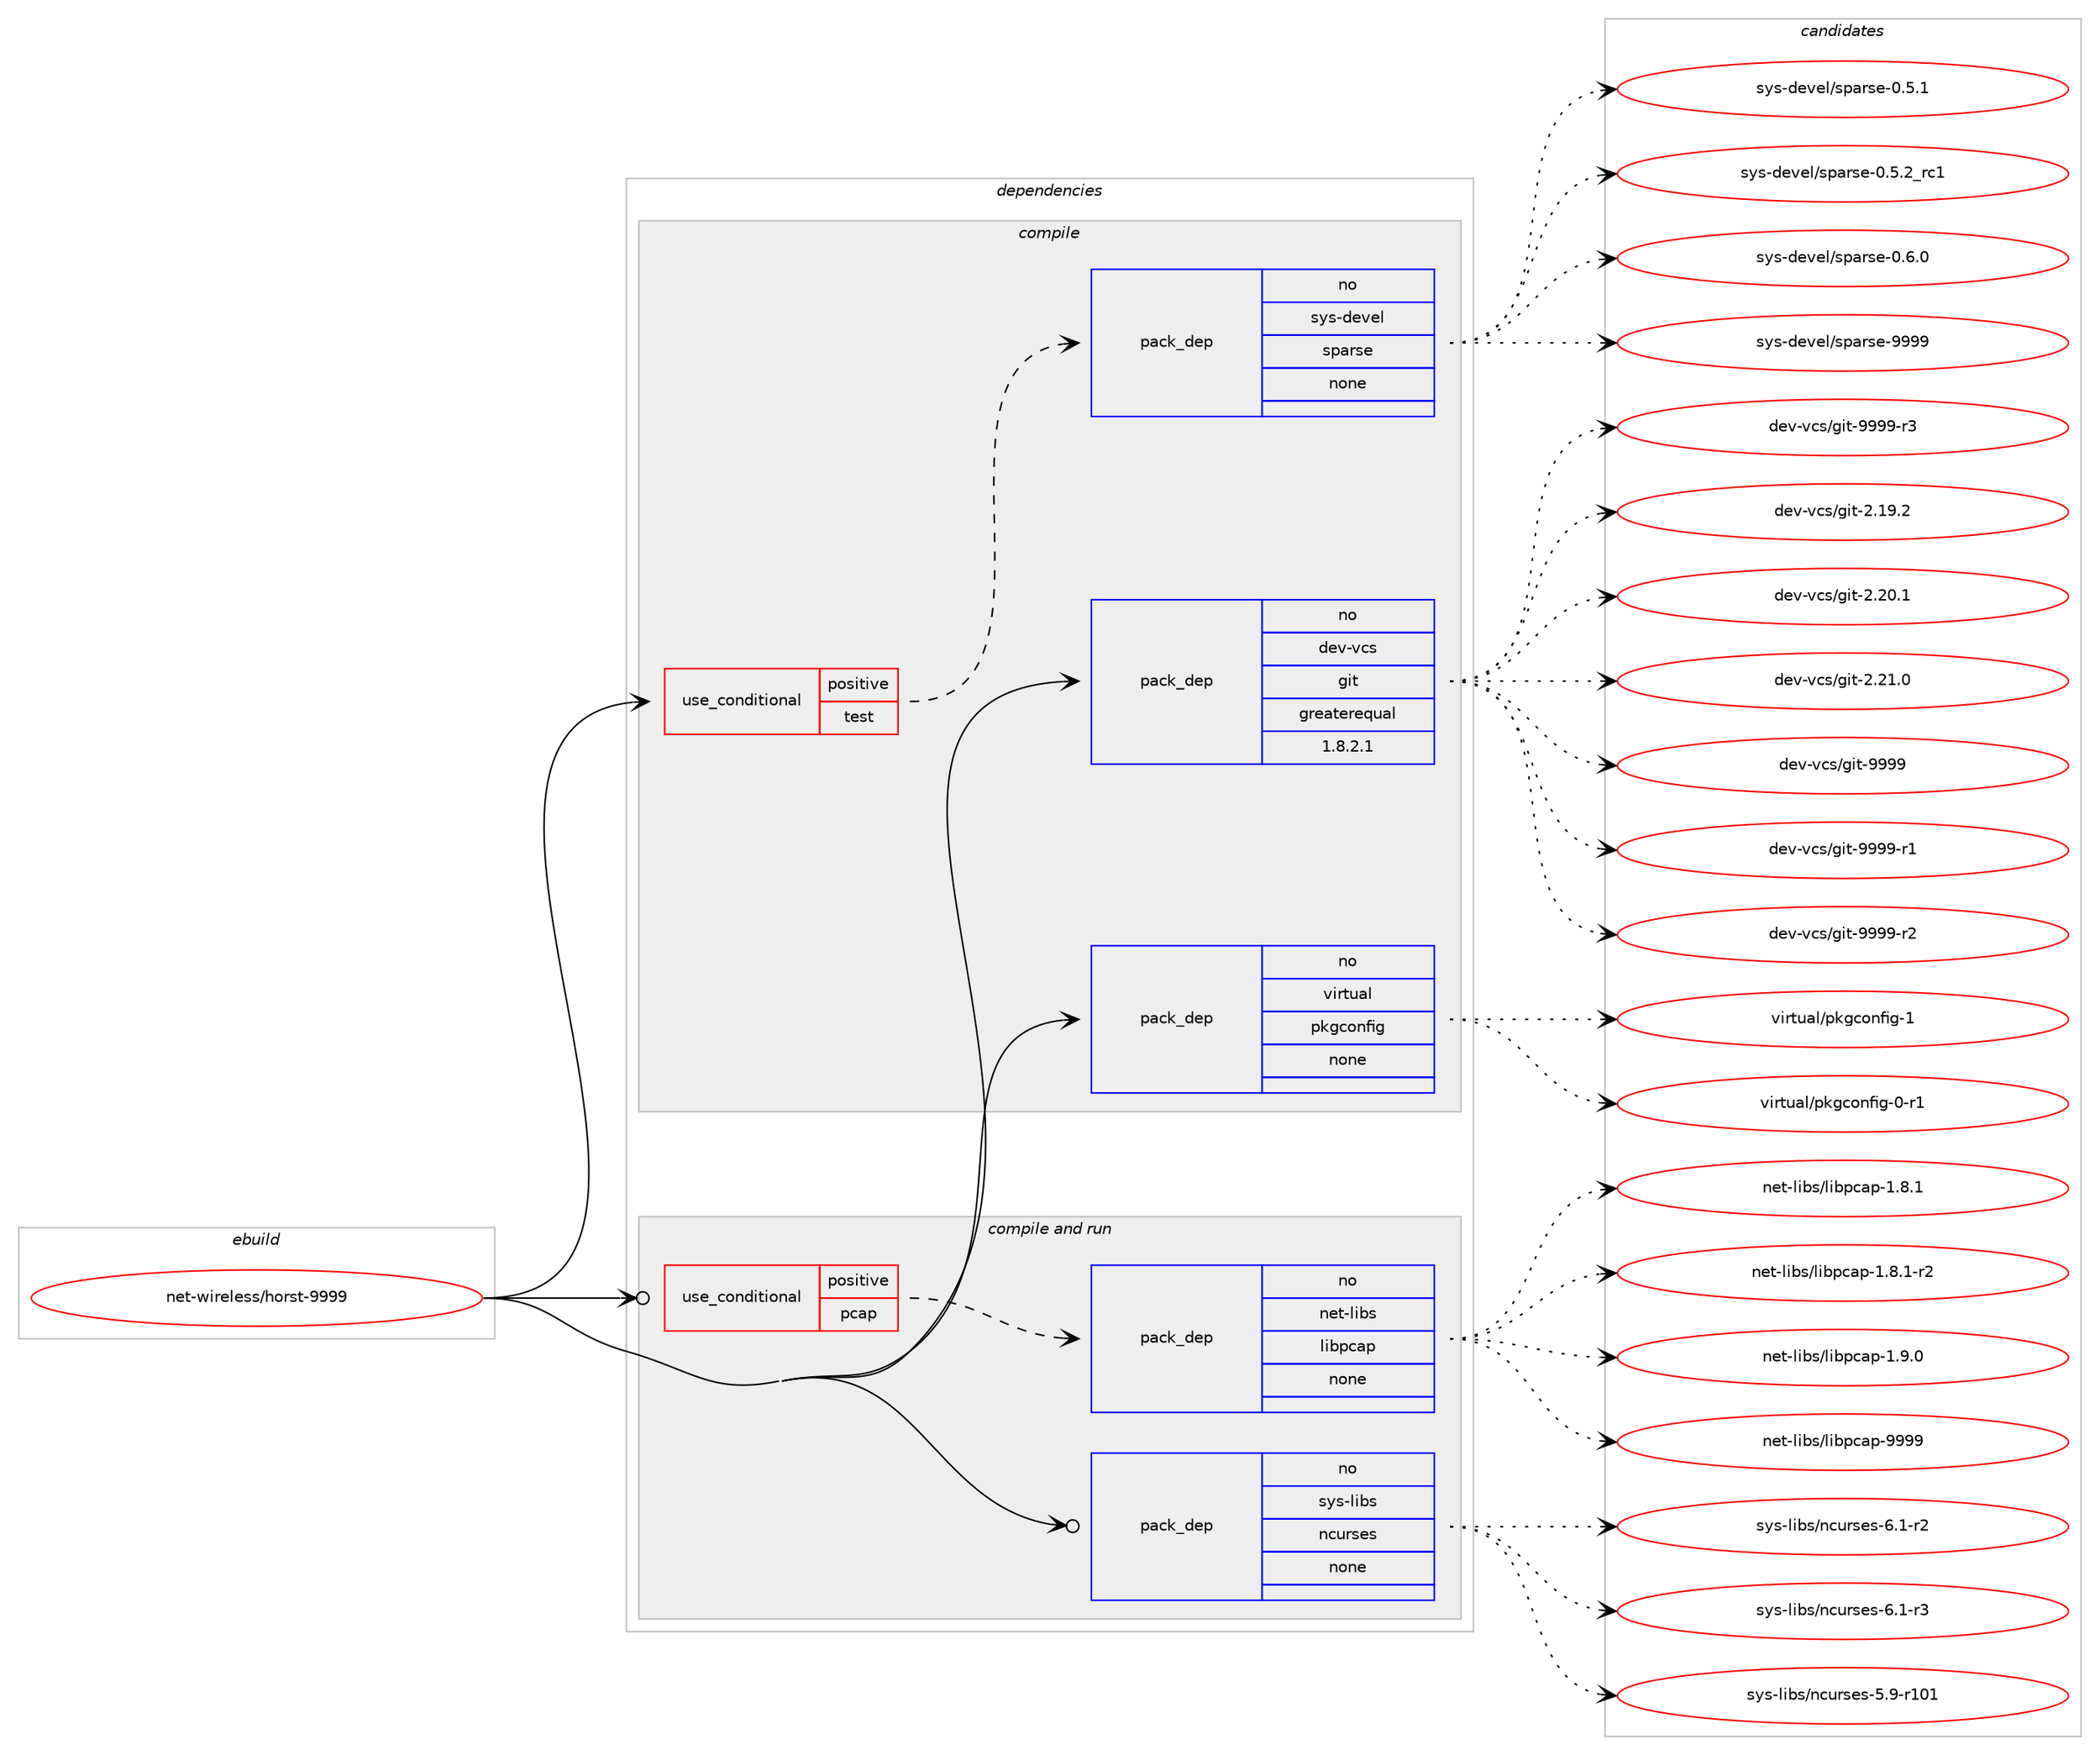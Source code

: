 digraph prolog {

# *************
# Graph options
# *************

newrank=true;
concentrate=true;
compound=true;
graph [rankdir=LR,fontname=Helvetica,fontsize=10,ranksep=1.5];#, ranksep=2.5, nodesep=0.2];
edge  [arrowhead=vee];
node  [fontname=Helvetica,fontsize=10];

# **********
# The ebuild
# **********

subgraph cluster_leftcol {
color=gray;
rank=same;
label=<<i>ebuild</i>>;
id [label="net-wireless/horst-9999", color=red, width=4, href="../net-wireless/horst-9999.svg"];
}

# ****************
# The dependencies
# ****************

subgraph cluster_midcol {
color=gray;
label=<<i>dependencies</i>>;
subgraph cluster_compile {
fillcolor="#eeeeee";
style=filled;
label=<<i>compile</i>>;
subgraph cond451358 {
dependency1680621 [label=<<TABLE BORDER="0" CELLBORDER="1" CELLSPACING="0" CELLPADDING="4"><TR><TD ROWSPAN="3" CELLPADDING="10">use_conditional</TD></TR><TR><TD>positive</TD></TR><TR><TD>test</TD></TR></TABLE>>, shape=none, color=red];
subgraph pack1201759 {
dependency1680622 [label=<<TABLE BORDER="0" CELLBORDER="1" CELLSPACING="0" CELLPADDING="4" WIDTH="220"><TR><TD ROWSPAN="6" CELLPADDING="30">pack_dep</TD></TR><TR><TD WIDTH="110">no</TD></TR><TR><TD>sys-devel</TD></TR><TR><TD>sparse</TD></TR><TR><TD>none</TD></TR><TR><TD></TD></TR></TABLE>>, shape=none, color=blue];
}
dependency1680621:e -> dependency1680622:w [weight=20,style="dashed",arrowhead="vee"];
}
id:e -> dependency1680621:w [weight=20,style="solid",arrowhead="vee"];
subgraph pack1201760 {
dependency1680623 [label=<<TABLE BORDER="0" CELLBORDER="1" CELLSPACING="0" CELLPADDING="4" WIDTH="220"><TR><TD ROWSPAN="6" CELLPADDING="30">pack_dep</TD></TR><TR><TD WIDTH="110">no</TD></TR><TR><TD>dev-vcs</TD></TR><TR><TD>git</TD></TR><TR><TD>greaterequal</TD></TR><TR><TD>1.8.2.1</TD></TR></TABLE>>, shape=none, color=blue];
}
id:e -> dependency1680623:w [weight=20,style="solid",arrowhead="vee"];
subgraph pack1201761 {
dependency1680624 [label=<<TABLE BORDER="0" CELLBORDER="1" CELLSPACING="0" CELLPADDING="4" WIDTH="220"><TR><TD ROWSPAN="6" CELLPADDING="30">pack_dep</TD></TR><TR><TD WIDTH="110">no</TD></TR><TR><TD>virtual</TD></TR><TR><TD>pkgconfig</TD></TR><TR><TD>none</TD></TR><TR><TD></TD></TR></TABLE>>, shape=none, color=blue];
}
id:e -> dependency1680624:w [weight=20,style="solid",arrowhead="vee"];
}
subgraph cluster_compileandrun {
fillcolor="#eeeeee";
style=filled;
label=<<i>compile and run</i>>;
subgraph cond451359 {
dependency1680625 [label=<<TABLE BORDER="0" CELLBORDER="1" CELLSPACING="0" CELLPADDING="4"><TR><TD ROWSPAN="3" CELLPADDING="10">use_conditional</TD></TR><TR><TD>positive</TD></TR><TR><TD>pcap</TD></TR></TABLE>>, shape=none, color=red];
subgraph pack1201762 {
dependency1680626 [label=<<TABLE BORDER="0" CELLBORDER="1" CELLSPACING="0" CELLPADDING="4" WIDTH="220"><TR><TD ROWSPAN="6" CELLPADDING="30">pack_dep</TD></TR><TR><TD WIDTH="110">no</TD></TR><TR><TD>net-libs</TD></TR><TR><TD>libpcap</TD></TR><TR><TD>none</TD></TR><TR><TD></TD></TR></TABLE>>, shape=none, color=blue];
}
dependency1680625:e -> dependency1680626:w [weight=20,style="dashed",arrowhead="vee"];
}
id:e -> dependency1680625:w [weight=20,style="solid",arrowhead="odotvee"];
subgraph pack1201763 {
dependency1680627 [label=<<TABLE BORDER="0" CELLBORDER="1" CELLSPACING="0" CELLPADDING="4" WIDTH="220"><TR><TD ROWSPAN="6" CELLPADDING="30">pack_dep</TD></TR><TR><TD WIDTH="110">no</TD></TR><TR><TD>sys-libs</TD></TR><TR><TD>ncurses</TD></TR><TR><TD>none</TD></TR><TR><TD></TD></TR></TABLE>>, shape=none, color=blue];
}
id:e -> dependency1680627:w [weight=20,style="solid",arrowhead="odotvee"];
}
subgraph cluster_run {
fillcolor="#eeeeee";
style=filled;
label=<<i>run</i>>;
}
}

# **************
# The candidates
# **************

subgraph cluster_choices {
rank=same;
color=gray;
label=<<i>candidates</i>>;

subgraph choice1201759 {
color=black;
nodesep=1;
choice115121115451001011181011084711511297114115101454846534649 [label="sys-devel/sparse-0.5.1", color=red, width=4,href="../sys-devel/sparse-0.5.1.svg"];
choice115121115451001011181011084711511297114115101454846534650951149949 [label="sys-devel/sparse-0.5.2_rc1", color=red, width=4,href="../sys-devel/sparse-0.5.2_rc1.svg"];
choice115121115451001011181011084711511297114115101454846544648 [label="sys-devel/sparse-0.6.0", color=red, width=4,href="../sys-devel/sparse-0.6.0.svg"];
choice1151211154510010111810110847115112971141151014557575757 [label="sys-devel/sparse-9999", color=red, width=4,href="../sys-devel/sparse-9999.svg"];
dependency1680622:e -> choice115121115451001011181011084711511297114115101454846534649:w [style=dotted,weight="100"];
dependency1680622:e -> choice115121115451001011181011084711511297114115101454846534650951149949:w [style=dotted,weight="100"];
dependency1680622:e -> choice115121115451001011181011084711511297114115101454846544648:w [style=dotted,weight="100"];
dependency1680622:e -> choice1151211154510010111810110847115112971141151014557575757:w [style=dotted,weight="100"];
}
subgraph choice1201760 {
color=black;
nodesep=1;
choice10010111845118991154710310511645504649574650 [label="dev-vcs/git-2.19.2", color=red, width=4,href="../dev-vcs/git-2.19.2.svg"];
choice10010111845118991154710310511645504650484649 [label="dev-vcs/git-2.20.1", color=red, width=4,href="../dev-vcs/git-2.20.1.svg"];
choice10010111845118991154710310511645504650494648 [label="dev-vcs/git-2.21.0", color=red, width=4,href="../dev-vcs/git-2.21.0.svg"];
choice1001011184511899115471031051164557575757 [label="dev-vcs/git-9999", color=red, width=4,href="../dev-vcs/git-9999.svg"];
choice10010111845118991154710310511645575757574511449 [label="dev-vcs/git-9999-r1", color=red, width=4,href="../dev-vcs/git-9999-r1.svg"];
choice10010111845118991154710310511645575757574511450 [label="dev-vcs/git-9999-r2", color=red, width=4,href="../dev-vcs/git-9999-r2.svg"];
choice10010111845118991154710310511645575757574511451 [label="dev-vcs/git-9999-r3", color=red, width=4,href="../dev-vcs/git-9999-r3.svg"];
dependency1680623:e -> choice10010111845118991154710310511645504649574650:w [style=dotted,weight="100"];
dependency1680623:e -> choice10010111845118991154710310511645504650484649:w [style=dotted,weight="100"];
dependency1680623:e -> choice10010111845118991154710310511645504650494648:w [style=dotted,weight="100"];
dependency1680623:e -> choice1001011184511899115471031051164557575757:w [style=dotted,weight="100"];
dependency1680623:e -> choice10010111845118991154710310511645575757574511449:w [style=dotted,weight="100"];
dependency1680623:e -> choice10010111845118991154710310511645575757574511450:w [style=dotted,weight="100"];
dependency1680623:e -> choice10010111845118991154710310511645575757574511451:w [style=dotted,weight="100"];
}
subgraph choice1201761 {
color=black;
nodesep=1;
choice11810511411611797108471121071039911111010210510345484511449 [label="virtual/pkgconfig-0-r1", color=red, width=4,href="../virtual/pkgconfig-0-r1.svg"];
choice1181051141161179710847112107103991111101021051034549 [label="virtual/pkgconfig-1", color=red, width=4,href="../virtual/pkgconfig-1.svg"];
dependency1680624:e -> choice11810511411611797108471121071039911111010210510345484511449:w [style=dotted,weight="100"];
dependency1680624:e -> choice1181051141161179710847112107103991111101021051034549:w [style=dotted,weight="100"];
}
subgraph choice1201762 {
color=black;
nodesep=1;
choice110101116451081059811547108105981129997112454946564649 [label="net-libs/libpcap-1.8.1", color=red, width=4,href="../net-libs/libpcap-1.8.1.svg"];
choice1101011164510810598115471081059811299971124549465646494511450 [label="net-libs/libpcap-1.8.1-r2", color=red, width=4,href="../net-libs/libpcap-1.8.1-r2.svg"];
choice110101116451081059811547108105981129997112454946574648 [label="net-libs/libpcap-1.9.0", color=red, width=4,href="../net-libs/libpcap-1.9.0.svg"];
choice1101011164510810598115471081059811299971124557575757 [label="net-libs/libpcap-9999", color=red, width=4,href="../net-libs/libpcap-9999.svg"];
dependency1680626:e -> choice110101116451081059811547108105981129997112454946564649:w [style=dotted,weight="100"];
dependency1680626:e -> choice1101011164510810598115471081059811299971124549465646494511450:w [style=dotted,weight="100"];
dependency1680626:e -> choice110101116451081059811547108105981129997112454946574648:w [style=dotted,weight="100"];
dependency1680626:e -> choice1101011164510810598115471081059811299971124557575757:w [style=dotted,weight="100"];
}
subgraph choice1201763 {
color=black;
nodesep=1;
choice115121115451081059811547110991171141151011154553465745114494849 [label="sys-libs/ncurses-5.9-r101", color=red, width=4,href="../sys-libs/ncurses-5.9-r101.svg"];
choice11512111545108105981154711099117114115101115455446494511450 [label="sys-libs/ncurses-6.1-r2", color=red, width=4,href="../sys-libs/ncurses-6.1-r2.svg"];
choice11512111545108105981154711099117114115101115455446494511451 [label="sys-libs/ncurses-6.1-r3", color=red, width=4,href="../sys-libs/ncurses-6.1-r3.svg"];
dependency1680627:e -> choice115121115451081059811547110991171141151011154553465745114494849:w [style=dotted,weight="100"];
dependency1680627:e -> choice11512111545108105981154711099117114115101115455446494511450:w [style=dotted,weight="100"];
dependency1680627:e -> choice11512111545108105981154711099117114115101115455446494511451:w [style=dotted,weight="100"];
}
}

}
